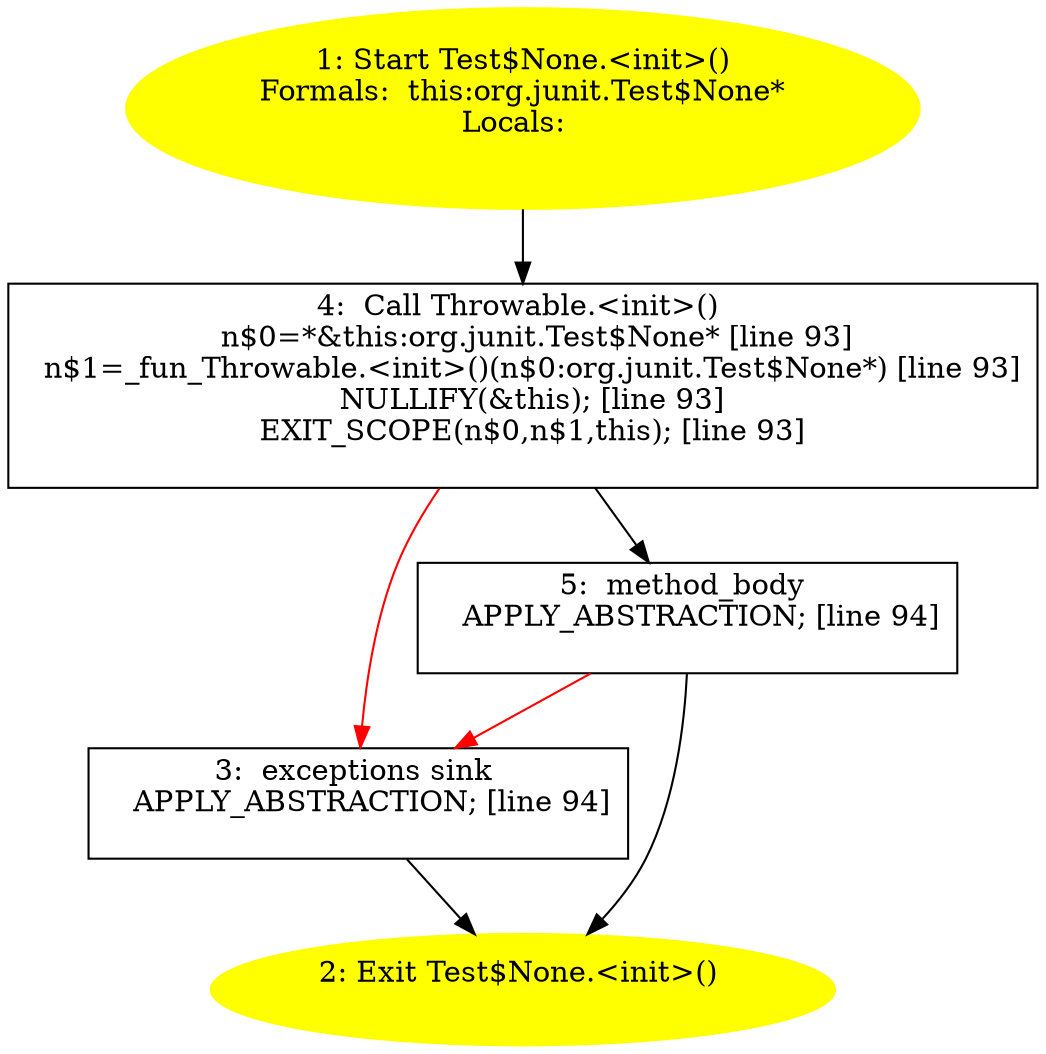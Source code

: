 /* @generated */
digraph cfg {
"org.junit.Test$None.<init>().49dd6ed3daf1c8d8690135f0681e2829_1" [label="1: Start Test$None.<init>()\nFormals:  this:org.junit.Test$None*\nLocals:  \n  " color=yellow style=filled]
	

	 "org.junit.Test$None.<init>().49dd6ed3daf1c8d8690135f0681e2829_1" -> "org.junit.Test$None.<init>().49dd6ed3daf1c8d8690135f0681e2829_4" ;
"org.junit.Test$None.<init>().49dd6ed3daf1c8d8690135f0681e2829_2" [label="2: Exit Test$None.<init>() \n  " color=yellow style=filled]
	

"org.junit.Test$None.<init>().49dd6ed3daf1c8d8690135f0681e2829_3" [label="3:  exceptions sink \n   APPLY_ABSTRACTION; [line 94]\n " shape="box"]
	

	 "org.junit.Test$None.<init>().49dd6ed3daf1c8d8690135f0681e2829_3" -> "org.junit.Test$None.<init>().49dd6ed3daf1c8d8690135f0681e2829_2" ;
"org.junit.Test$None.<init>().49dd6ed3daf1c8d8690135f0681e2829_4" [label="4:  Call Throwable.<init>() \n   n$0=*&this:org.junit.Test$None* [line 93]\n  n$1=_fun_Throwable.<init>()(n$0:org.junit.Test$None*) [line 93]\n  NULLIFY(&this); [line 93]\n  EXIT_SCOPE(n$0,n$1,this); [line 93]\n " shape="box"]
	

	 "org.junit.Test$None.<init>().49dd6ed3daf1c8d8690135f0681e2829_4" -> "org.junit.Test$None.<init>().49dd6ed3daf1c8d8690135f0681e2829_5" ;
	 "org.junit.Test$None.<init>().49dd6ed3daf1c8d8690135f0681e2829_4" -> "org.junit.Test$None.<init>().49dd6ed3daf1c8d8690135f0681e2829_3" [color="red" ];
"org.junit.Test$None.<init>().49dd6ed3daf1c8d8690135f0681e2829_5" [label="5:  method_body \n   APPLY_ABSTRACTION; [line 94]\n " shape="box"]
	

	 "org.junit.Test$None.<init>().49dd6ed3daf1c8d8690135f0681e2829_5" -> "org.junit.Test$None.<init>().49dd6ed3daf1c8d8690135f0681e2829_2" ;
	 "org.junit.Test$None.<init>().49dd6ed3daf1c8d8690135f0681e2829_5" -> "org.junit.Test$None.<init>().49dd6ed3daf1c8d8690135f0681e2829_3" [color="red" ];
}
